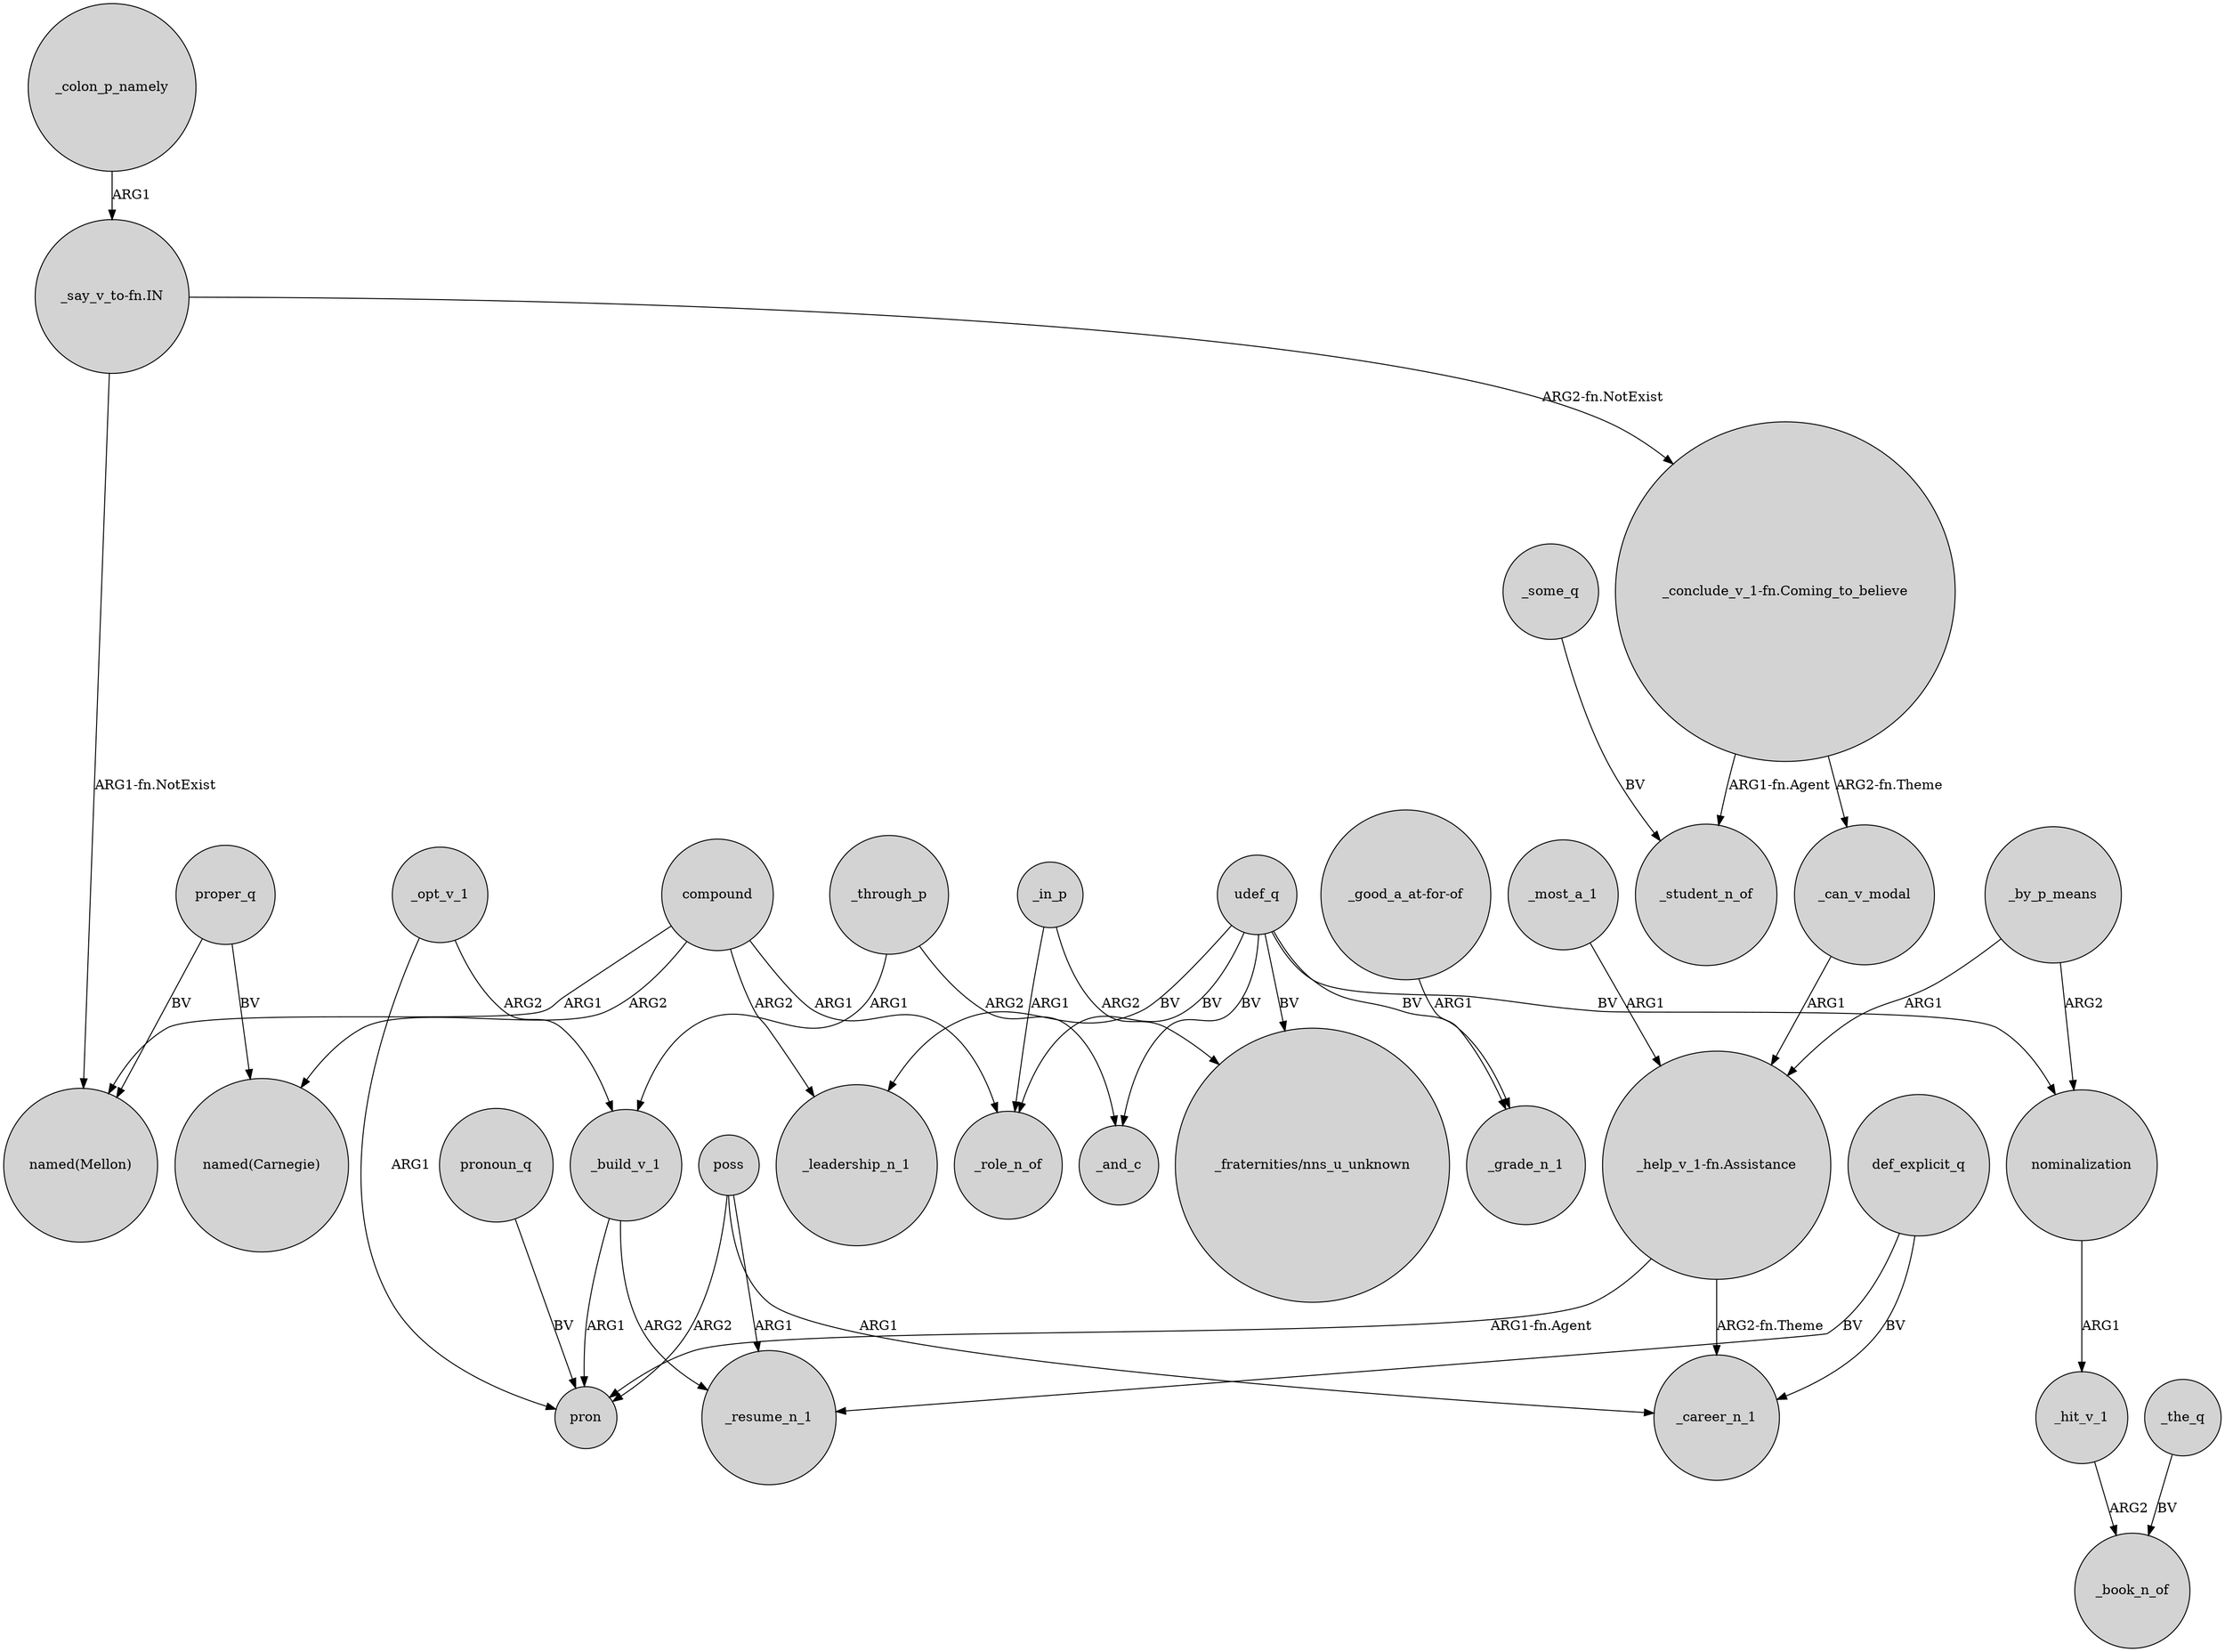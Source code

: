 digraph {
	node [shape=circle style=filled]
	proper_q -> "named(Carnegie)" [label=BV]
	_most_a_1 -> "_help_v_1-fn.Assistance" [label=ARG1]
	poss -> _career_n_1 [label=ARG1]
	udef_q -> _grade_n_1 [label=BV]
	_by_p_means -> nominalization [label=ARG2]
	poss -> pron [label=ARG2]
	_hit_v_1 -> _book_n_of [label=ARG2]
	compound -> "named(Mellon)" [label=ARG1]
	_by_p_means -> "_help_v_1-fn.Assistance" [label=ARG1]
	_opt_v_1 -> pron [label=ARG1]
	"_good_a_at-for-of" -> _grade_n_1 [label=ARG1]
	udef_q -> "_fraternities/nns_u_unknown" [label=BV]
	_opt_v_1 -> _build_v_1 [label=ARG2]
	_build_v_1 -> _resume_n_1 [label=ARG2]
	_the_q -> _book_n_of [label=BV]
	compound -> _role_n_of [label=ARG1]
	def_explicit_q -> _resume_n_1 [label=BV]
	"_say_v_to-fn.IN" -> "named(Mellon)" [label="ARG1-fn.NotExist"]
	_through_p -> _and_c [label=ARG2]
	compound -> _leadership_n_1 [label=ARG2]
	_colon_p_namely -> "_say_v_to-fn.IN" [label=ARG1]
	_can_v_modal -> "_help_v_1-fn.Assistance" [label=ARG1]
	pronoun_q -> pron [label=BV]
	udef_q -> _role_n_of [label=BV]
	_in_p -> "_fraternities/nns_u_unknown" [label=ARG2]
	"_conclude_v_1-fn.Coming_to_believe" -> _can_v_modal [label="ARG2-fn.Theme"]
	def_explicit_q -> _career_n_1 [label=BV]
	proper_q -> "named(Mellon)" [label=BV]
	poss -> _resume_n_1 [label=ARG1]
	_through_p -> _build_v_1 [label=ARG1]
	"_say_v_to-fn.IN" -> "_conclude_v_1-fn.Coming_to_believe" [label="ARG2-fn.NotExist"]
	compound -> "named(Carnegie)" [label=ARG2]
	"_conclude_v_1-fn.Coming_to_believe" -> _student_n_of [label="ARG1-fn.Agent"]
	udef_q -> nominalization [label=BV]
	_some_q -> _student_n_of [label=BV]
	"_help_v_1-fn.Assistance" -> _career_n_1 [label="ARG2-fn.Theme"]
	"_help_v_1-fn.Assistance" -> pron [label="ARG1-fn.Agent"]
	_build_v_1 -> pron [label=ARG1]
	udef_q -> _and_c [label=BV]
	_in_p -> _role_n_of [label=ARG1]
	udef_q -> _leadership_n_1 [label=BV]
	nominalization -> _hit_v_1 [label=ARG1]
}
